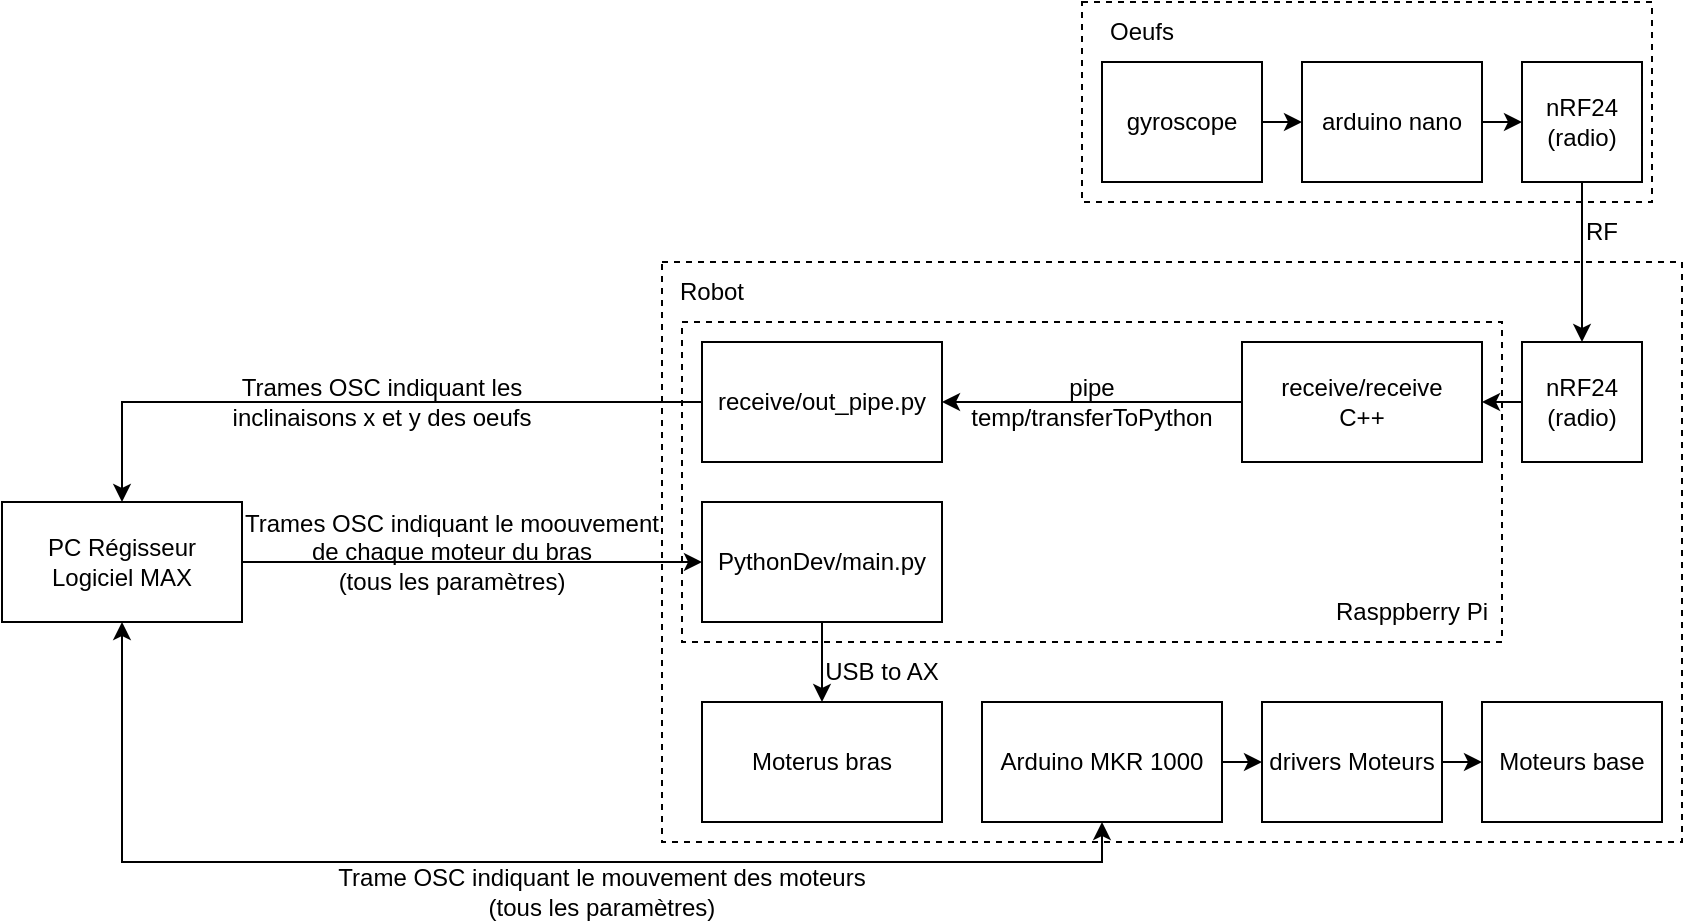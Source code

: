 <mxfile version="18.1.3" type="device"><diagram id="OE4457BgZH-DEbcH1_Os" name="Page-1"><mxGraphModel dx="1080" dy="553" grid="1" gridSize="10" guides="1" tooltips="1" connect="1" arrows="1" fold="1" page="1" pageScale="1" pageWidth="1169" pageHeight="1654" math="0" shadow="0"><root><mxCell id="0"/><mxCell id="1" parent="0"/><mxCell id="iz6GZWi9mf77ni3bUNeG-1" value="PC Régisseur&lt;br&gt;Logiciel MAX" style="rounded=0;whiteSpace=wrap;html=1;" parent="1" vertex="1"><mxGeometry x="20" y="280" width="120" height="60" as="geometry"/></mxCell><mxCell id="iz6GZWi9mf77ni3bUNeG-3" value="" style="endArrow=classic;html=1;rounded=0;exitX=1;exitY=0.5;exitDx=0;exitDy=0;" parent="1" source="iz6GZWi9mf77ni3bUNeG-1" target="GWbC5vMqiDPg3xayqTdm-3" edge="1"><mxGeometry width="50" height="50" relative="1" as="geometry"><mxPoint x="380" y="330" as="sourcePoint"/><mxPoint x="280" y="310" as="targetPoint"/></mxGeometry></mxCell><mxCell id="iz6GZWi9mf77ni3bUNeG-4" value="Trames OSC indiquant le moouvement de chaque moteur du bras&lt;br&gt;(tous les paramètres)" style="text;html=1;strokeColor=none;fillColor=none;align=center;verticalAlign=middle;whiteSpace=wrap;rounded=0;" parent="1" vertex="1"><mxGeometry x="140" y="290" width="210" height="30" as="geometry"/></mxCell><mxCell id="iz6GZWi9mf77ni3bUNeG-5" value="" style="rounded=0;whiteSpace=wrap;html=1;dashed=1;fillColor=none;align=left;" parent="1" vertex="1"><mxGeometry x="350" y="160" width="510" height="290" as="geometry"/></mxCell><mxCell id="GWbC5vMqiDPg3xayqTdm-2" value="Robot" style="text;html=1;strokeColor=none;fillColor=none;align=center;verticalAlign=middle;whiteSpace=wrap;rounded=0;dashed=1;" parent="1" vertex="1"><mxGeometry x="350" y="160" width="50" height="30" as="geometry"/></mxCell><mxCell id="GWbC5vMqiDPg3xayqTdm-3" value="PythonDev/main.py" style="rounded=0;whiteSpace=wrap;html=1;fillColor=default;strokeColor=default;" parent="1" vertex="1"><mxGeometry x="370" y="280" width="120" height="60" as="geometry"/></mxCell><mxCell id="GWbC5vMqiDPg3xayqTdm-4" value="Moterus bras" style="rounded=0;whiteSpace=wrap;html=1;strokeColor=default;fillColor=default;" parent="1" vertex="1"><mxGeometry x="370" y="380" width="120" height="60" as="geometry"/></mxCell><mxCell id="GWbC5vMqiDPg3xayqTdm-5" value="" style="endArrow=classic;html=1;rounded=0;exitX=0.5;exitY=1;exitDx=0;exitDy=0;entryX=0.5;entryY=0;entryDx=0;entryDy=0;" parent="1" source="GWbC5vMqiDPg3xayqTdm-3" target="GWbC5vMqiDPg3xayqTdm-4" edge="1"><mxGeometry width="50" height="50" relative="1" as="geometry"><mxPoint x="500" y="320" as="sourcePoint"/><mxPoint x="550" y="270" as="targetPoint"/></mxGeometry></mxCell><mxCell id="GWbC5vMqiDPg3xayqTdm-7" value="receive/out_pipe.py" style="rounded=0;whiteSpace=wrap;html=1;strokeColor=default;fillColor=default;" parent="1" vertex="1"><mxGeometry x="370" y="200" width="120" height="60" as="geometry"/></mxCell><mxCell id="GWbC5vMqiDPg3xayqTdm-8" value="receive/receive&lt;br&gt;C++" style="rounded=0;whiteSpace=wrap;html=1;strokeColor=default;fillColor=default;" parent="1" vertex="1"><mxGeometry x="640" y="200" width="120" height="60" as="geometry"/></mxCell><mxCell id="GWbC5vMqiDPg3xayqTdm-9" value="" style="endArrow=classic;html=1;rounded=0;exitX=0;exitY=0.5;exitDx=0;exitDy=0;" parent="1" source="GWbC5vMqiDPg3xayqTdm-8" target="GWbC5vMqiDPg3xayqTdm-7" edge="1"><mxGeometry width="50" height="50" relative="1" as="geometry"><mxPoint x="500" y="360" as="sourcePoint"/><mxPoint x="550" y="310" as="targetPoint"/></mxGeometry></mxCell><mxCell id="GWbC5vMqiDPg3xayqTdm-10" value="pipe&lt;br&gt;temp/transferToPython" style="text;html=1;strokeColor=none;fillColor=none;align=center;verticalAlign=middle;whiteSpace=wrap;rounded=0;" parent="1" vertex="1"><mxGeometry x="500" y="215" width="130" height="30" as="geometry"/></mxCell><mxCell id="GWbC5vMqiDPg3xayqTdm-17" value="" style="endArrow=classic;html=1;rounded=0;exitX=0;exitY=0.5;exitDx=0;exitDy=0;entryX=0.5;entryY=0;entryDx=0;entryDy=0;" parent="1" source="GWbC5vMqiDPg3xayqTdm-7" target="iz6GZWi9mf77ni3bUNeG-1" edge="1"><mxGeometry width="50" height="50" relative="1" as="geometry"><mxPoint x="420" y="350" as="sourcePoint"/><mxPoint x="470" y="300" as="targetPoint"/><Array as="points"><mxPoint x="80" y="230"/></Array></mxGeometry></mxCell><mxCell id="GWbC5vMqiDPg3xayqTdm-18" value="Trames OSC indiquant les inclinaisons x et y des oeufs" style="text;html=1;strokeColor=none;fillColor=none;align=center;verticalAlign=middle;whiteSpace=wrap;rounded=0;" parent="1" vertex="1"><mxGeometry x="110" y="215" width="200" height="30" as="geometry"/></mxCell><mxCell id="GWbC5vMqiDPg3xayqTdm-19" value="nRF24&lt;br&gt;(radio)" style="rounded=0;whiteSpace=wrap;html=1;strokeColor=default;fillColor=default;" parent="1" vertex="1"><mxGeometry x="780" y="200" width="60" height="60" as="geometry"/></mxCell><mxCell id="GWbC5vMqiDPg3xayqTdm-21" value="" style="endArrow=classic;html=1;rounded=0;exitX=0;exitY=0.5;exitDx=0;exitDy=0;entryX=1;entryY=0.5;entryDx=0;entryDy=0;" parent="1" source="GWbC5vMqiDPg3xayqTdm-19" target="GWbC5vMqiDPg3xayqTdm-8" edge="1"><mxGeometry width="50" height="50" relative="1" as="geometry"><mxPoint x="500" y="340" as="sourcePoint"/><mxPoint x="550" y="290" as="targetPoint"/></mxGeometry></mxCell><mxCell id="GWbC5vMqiDPg3xayqTdm-22" value="" style="rounded=0;whiteSpace=wrap;html=1;strokeColor=default;fillColor=none;dashed=1;" parent="1" vertex="1"><mxGeometry x="360" y="190" width="410" height="160" as="geometry"/></mxCell><mxCell id="GWbC5vMqiDPg3xayqTdm-23" value="Rasppberry Pi" style="text;html=1;strokeColor=none;fillColor=none;align=center;verticalAlign=middle;whiteSpace=wrap;rounded=0;dashed=1;" parent="1" vertex="1"><mxGeometry x="680" y="320" width="90" height="30" as="geometry"/></mxCell><mxCell id="GWbC5vMqiDPg3xayqTdm-24" value="USB to AX" style="text;html=1;strokeColor=none;fillColor=none;align=center;verticalAlign=middle;whiteSpace=wrap;rounded=0;dashed=1;" parent="1" vertex="1"><mxGeometry x="430" y="350" width="60" height="30" as="geometry"/></mxCell><mxCell id="GWbC5vMqiDPg3xayqTdm-25" value="nRF24&lt;br&gt;(radio)" style="rounded=0;whiteSpace=wrap;html=1;strokeColor=default;fillColor=default;" parent="1" vertex="1"><mxGeometry x="780" y="60" width="60" height="60" as="geometry"/></mxCell><mxCell id="GWbC5vMqiDPg3xayqTdm-27" value="RF" style="text;html=1;strokeColor=none;fillColor=none;align=center;verticalAlign=middle;whiteSpace=wrap;rounded=0;" parent="1" vertex="1"><mxGeometry x="790" y="130" width="60" height="30" as="geometry"/></mxCell><mxCell id="GWbC5vMqiDPg3xayqTdm-28" value="arduino nano" style="rounded=0;whiteSpace=wrap;html=1;strokeColor=default;fillColor=default;" parent="1" vertex="1"><mxGeometry x="670" y="60" width="90" height="60" as="geometry"/></mxCell><mxCell id="GWbC5vMqiDPg3xayqTdm-29" value="gyroscope" style="rounded=0;whiteSpace=wrap;html=1;strokeColor=default;fillColor=default;" parent="1" vertex="1"><mxGeometry x="570" y="60" width="80" height="60" as="geometry"/></mxCell><mxCell id="GWbC5vMqiDPg3xayqTdm-32" value="" style="rounded=0;whiteSpace=wrap;html=1;strokeColor=default;fillColor=none;dashed=1;" parent="1" vertex="1"><mxGeometry x="560" y="30" width="285" height="100" as="geometry"/></mxCell><mxCell id="GWbC5vMqiDPg3xayqTdm-33" value="Oeufs" style="text;html=1;strokeColor=none;fillColor=none;align=center;verticalAlign=middle;whiteSpace=wrap;rounded=0;dashed=1;" parent="1" vertex="1"><mxGeometry x="560" y="30" width="60" height="30" as="geometry"/></mxCell><mxCell id="GWbC5vMqiDPg3xayqTdm-34" value="Arduino MKR 1000" style="rounded=0;whiteSpace=wrap;html=1;strokeColor=default;fillColor=default;" parent="1" vertex="1"><mxGeometry x="510" y="380" width="120" height="60" as="geometry"/></mxCell><mxCell id="GWbC5vMqiDPg3xayqTdm-36" value="drivers Moteurs" style="rounded=0;whiteSpace=wrap;html=1;strokeColor=default;fillColor=default;" parent="1" vertex="1"><mxGeometry x="650" y="380" width="90" height="60" as="geometry"/></mxCell><mxCell id="GWbC5vMqiDPg3xayqTdm-37" value="" style="endArrow=classic;html=1;rounded=0;exitX=1;exitY=0.5;exitDx=0;exitDy=0;entryX=0;entryY=0.5;entryDx=0;entryDy=0;" parent="1" source="GWbC5vMqiDPg3xayqTdm-34" target="GWbC5vMqiDPg3xayqTdm-36" edge="1"><mxGeometry width="50" height="50" relative="1" as="geometry"><mxPoint x="700" y="370" as="sourcePoint"/><mxPoint x="750" y="320" as="targetPoint"/></mxGeometry></mxCell><mxCell id="GWbC5vMqiDPg3xayqTdm-38" value="Moteurs base" style="rounded=0;whiteSpace=wrap;html=1;strokeColor=default;fillColor=default;" parent="1" vertex="1"><mxGeometry x="760" y="380" width="90" height="60" as="geometry"/></mxCell><mxCell id="GWbC5vMqiDPg3xayqTdm-39" value="" style="endArrow=classic;html=1;rounded=0;exitX=1;exitY=0.5;exitDx=0;exitDy=0;" parent="1" source="GWbC5vMqiDPg3xayqTdm-36" target="GWbC5vMqiDPg3xayqTdm-38" edge="1"><mxGeometry width="50" height="50" relative="1" as="geometry"><mxPoint x="630" y="310" as="sourcePoint"/><mxPoint x="680" y="260" as="targetPoint"/></mxGeometry></mxCell><mxCell id="GWbC5vMqiDPg3xayqTdm-43" value="" style="endArrow=classic;startArrow=classic;html=1;rounded=0;entryX=0.5;entryY=1;entryDx=0;entryDy=0;exitX=0.5;exitY=1;exitDx=0;exitDy=0;" parent="1" source="iz6GZWi9mf77ni3bUNeG-1" target="GWbC5vMqiDPg3xayqTdm-34" edge="1"><mxGeometry width="50" height="50" relative="1" as="geometry"><mxPoint x="240" y="520" as="sourcePoint"/><mxPoint x="290" y="470" as="targetPoint"/><Array as="points"><mxPoint x="80" y="460"/><mxPoint x="290" y="460"/><mxPoint x="570" y="460"/></Array></mxGeometry></mxCell><mxCell id="GWbC5vMqiDPg3xayqTdm-44" value="" style="endArrow=classic;html=1;rounded=0;entryX=0.5;entryY=0;entryDx=0;entryDy=0;exitX=0.5;exitY=1;exitDx=0;exitDy=0;" parent="1" source="GWbC5vMqiDPg3xayqTdm-25" target="GWbC5vMqiDPg3xayqTdm-19" edge="1"><mxGeometry width="50" height="50" relative="1" as="geometry"><mxPoint x="730" y="200" as="sourcePoint"/><mxPoint x="780" y="150" as="targetPoint"/></mxGeometry></mxCell><mxCell id="GWbC5vMqiDPg3xayqTdm-45" value="" style="endArrow=classic;html=1;rounded=0;exitX=1;exitY=0.5;exitDx=0;exitDy=0;entryX=0;entryY=0.5;entryDx=0;entryDy=0;" parent="1" source="GWbC5vMqiDPg3xayqTdm-29" target="GWbC5vMqiDPg3xayqTdm-28" edge="1"><mxGeometry width="50" height="50" relative="1" as="geometry"><mxPoint x="730" y="180" as="sourcePoint"/><mxPoint x="780" y="130" as="targetPoint"/></mxGeometry></mxCell><mxCell id="GWbC5vMqiDPg3xayqTdm-46" value="" style="endArrow=classic;html=1;rounded=0;entryX=0;entryY=0.5;entryDx=0;entryDy=0;exitX=1;exitY=0.5;exitDx=0;exitDy=0;" parent="1" source="GWbC5vMqiDPg3xayqTdm-28" target="GWbC5vMqiDPg3xayqTdm-25" edge="1"><mxGeometry width="50" height="50" relative="1" as="geometry"><mxPoint x="730" y="180" as="sourcePoint"/><mxPoint x="780" y="130" as="targetPoint"/></mxGeometry></mxCell><mxCell id="GWbC5vMqiDPg3xayqTdm-48" value="Trame OSC indiquant le mouvement des moteurs&lt;br&gt;(tous les paramètres)" style="text;html=1;strokeColor=none;fillColor=none;align=center;verticalAlign=middle;whiteSpace=wrap;rounded=0;" parent="1" vertex="1"><mxGeometry x="170" y="460" width="300" height="30" as="geometry"/></mxCell></root></mxGraphModel></diagram></mxfile>